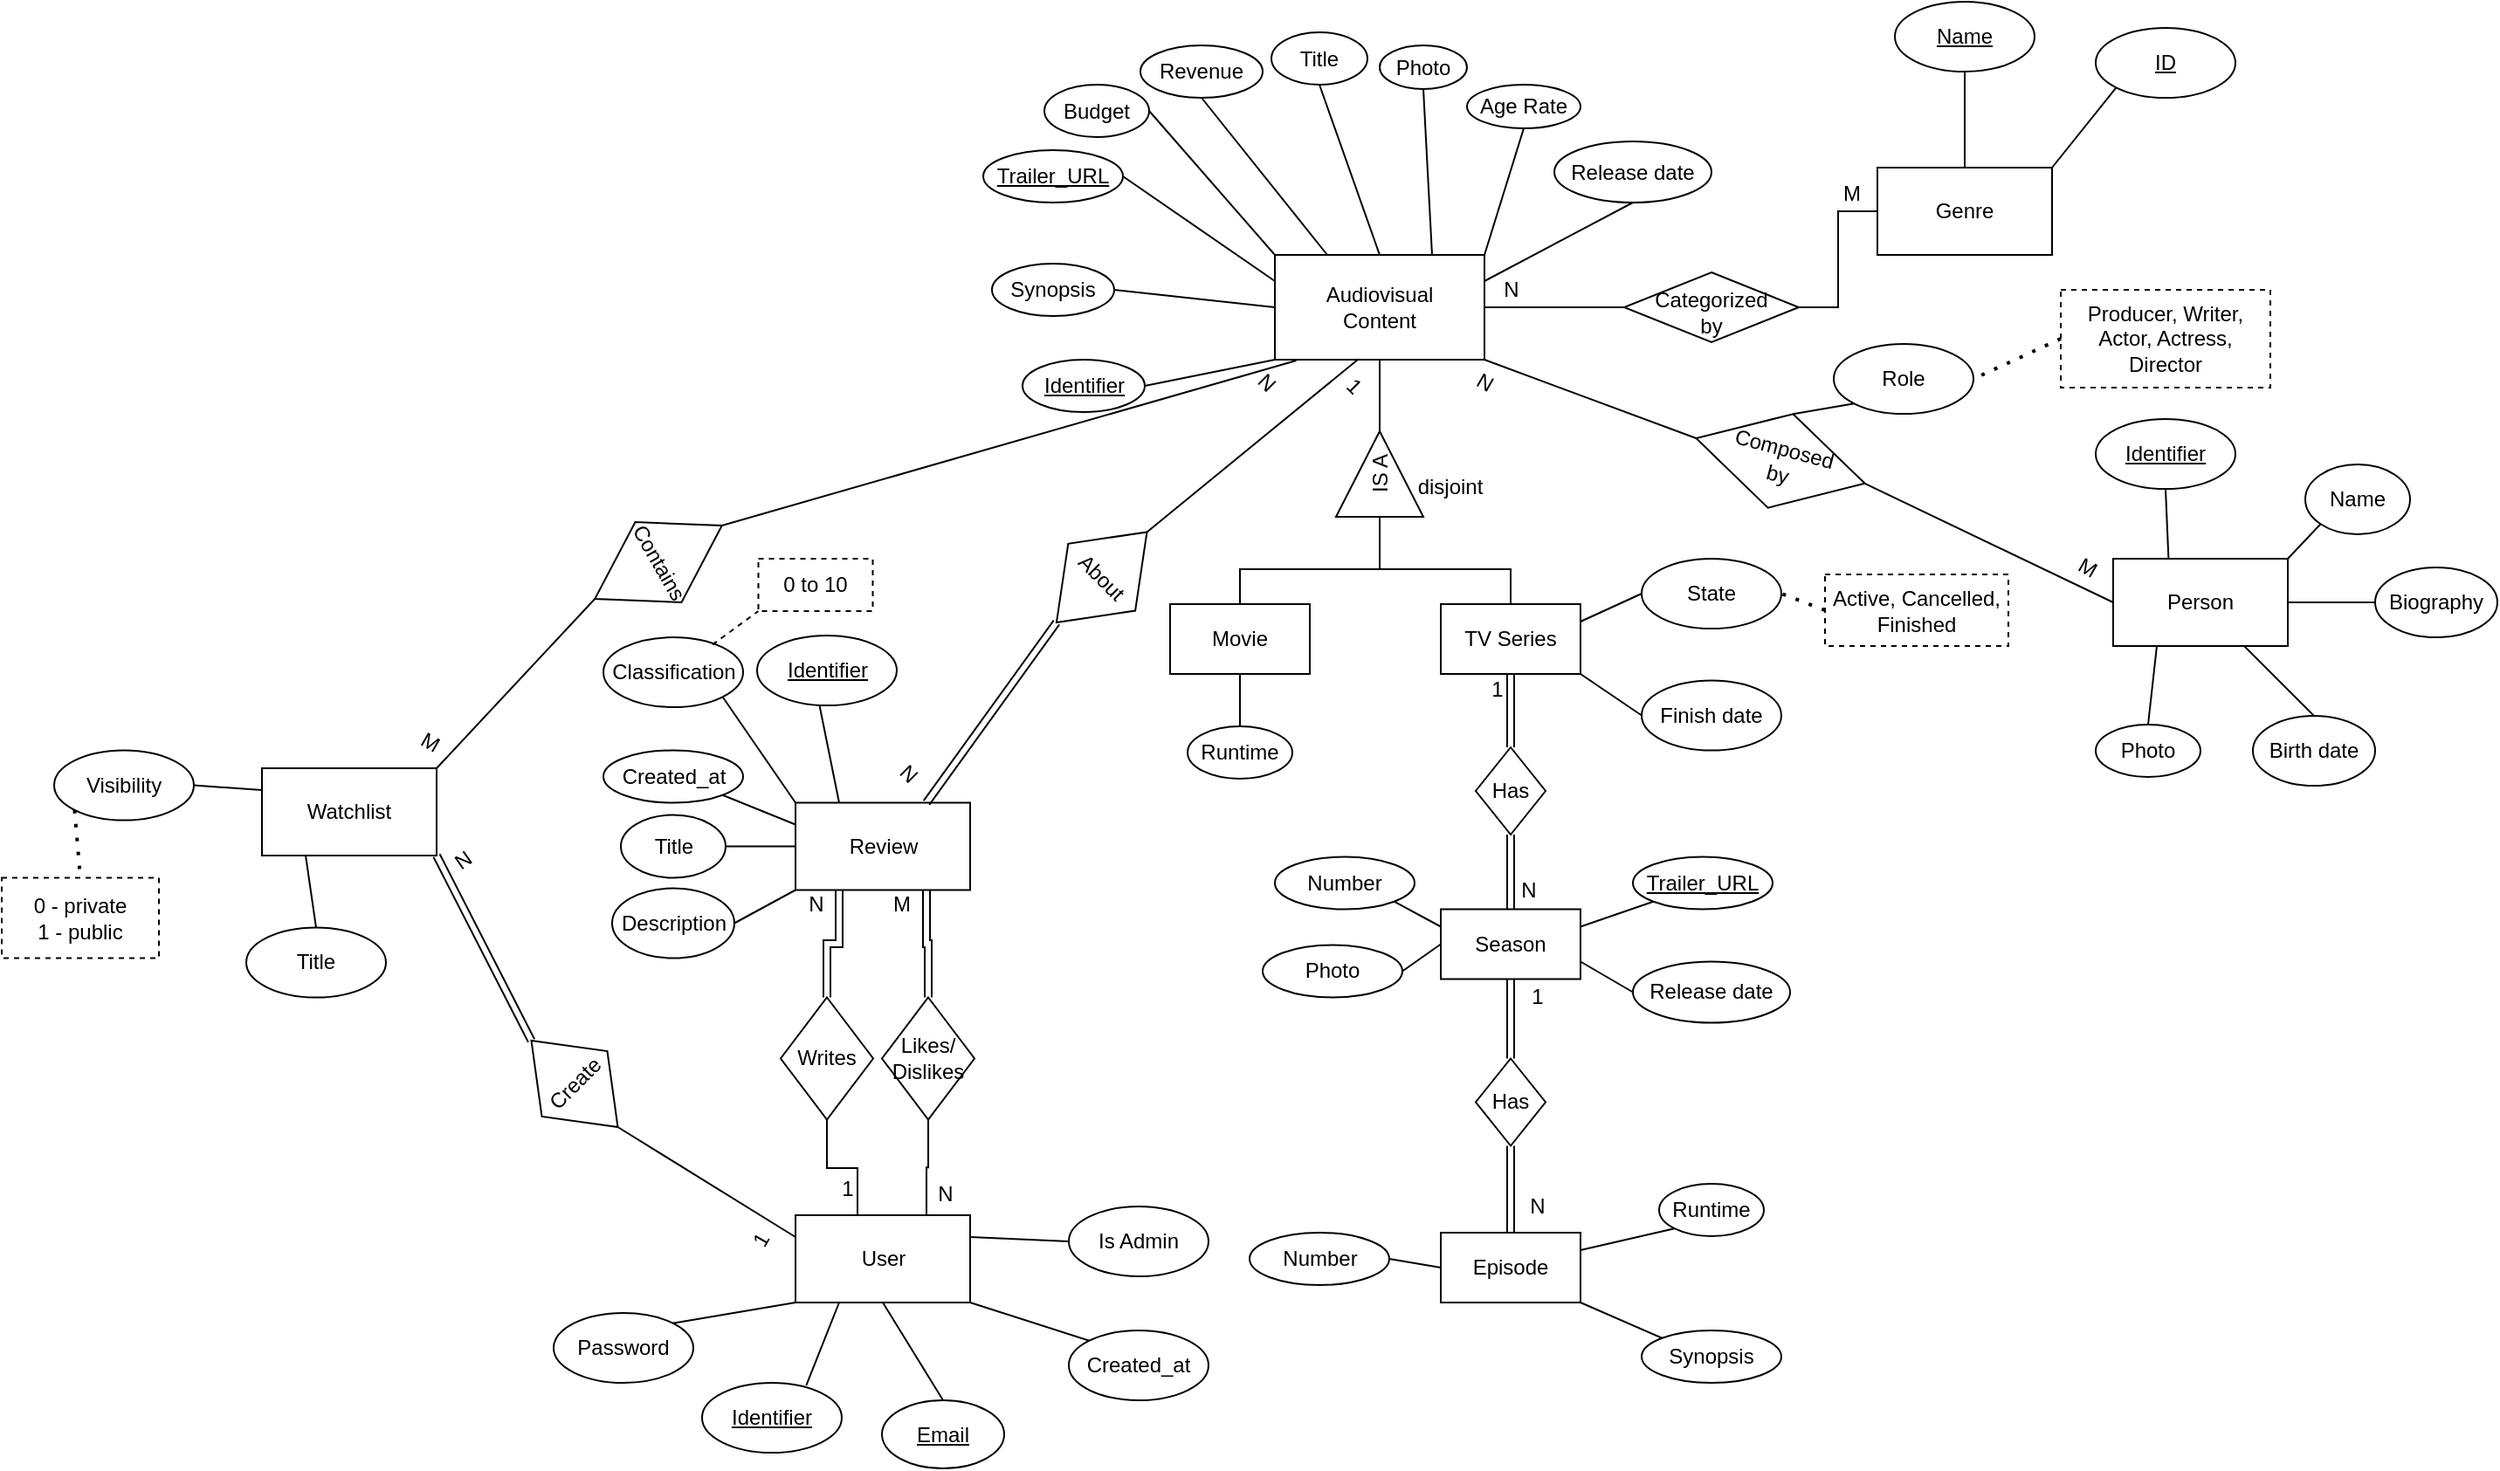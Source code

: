 <mxfile version="24.4.8" type="device">
  <diagram name="Página-1" id="7X7vlwpZ5STw-DthOShD">
    <mxGraphModel dx="2352" dy="780" grid="1" gridSize="10" guides="1" tooltips="1" connect="1" arrows="1" fold="1" page="1" pageScale="1" pageWidth="1169" pageHeight="827" math="0" shadow="0">
      <root>
        <mxCell id="0" />
        <mxCell id="1" parent="0" />
        <mxCell id="yxUs6iewgmaAqQAanhQ5-1" value="Audiovisual&lt;div&gt;&lt;div&gt;Content&lt;/div&gt;&lt;/div&gt;" style="rounded=0;whiteSpace=wrap;html=1;" parent="1" vertex="1">
          <mxGeometry x="469" y="145" width="120" height="60" as="geometry" />
        </mxCell>
        <mxCell id="yxUs6iewgmaAqQAanhQ5-2" value="Title" style="ellipse;whiteSpace=wrap;html=1;" parent="1" vertex="1">
          <mxGeometry x="467" y="17.5" width="55" height="30" as="geometry" />
        </mxCell>
        <mxCell id="yxUs6iewgmaAqQAanhQ5-3" value="Synopsis" style="ellipse;whiteSpace=wrap;html=1;" parent="1" vertex="1">
          <mxGeometry x="307" y="150" width="70" height="30" as="geometry" />
        </mxCell>
        <mxCell id="yxUs6iewgmaAqQAanhQ5-4" value="Budget" style="ellipse;whiteSpace=wrap;html=1;" parent="1" vertex="1">
          <mxGeometry x="337" y="47.5" width="60" height="30" as="geometry" />
        </mxCell>
        <mxCell id="yxUs6iewgmaAqQAanhQ5-5" value="&lt;u&gt;Trailer_URL&lt;/u&gt;" style="ellipse;whiteSpace=wrap;html=1;" parent="1" vertex="1">
          <mxGeometry x="302" y="85" width="80" height="30" as="geometry" />
        </mxCell>
        <mxCell id="yxUs6iewgmaAqQAanhQ5-6" value="&lt;u&gt;Identifier&lt;/u&gt;" style="ellipse;whiteSpace=wrap;html=1;" parent="1" vertex="1">
          <mxGeometry x="324.5" y="205" width="70" height="30" as="geometry" />
        </mxCell>
        <mxCell id="yxUs6iewgmaAqQAanhQ5-8" value="Revenue" style="ellipse;whiteSpace=wrap;html=1;" parent="1" vertex="1">
          <mxGeometry x="392" y="25" width="70" height="30" as="geometry" />
        </mxCell>
        <mxCell id="yxUs6iewgmaAqQAanhQ5-9" value="Photo" style="ellipse;whiteSpace=wrap;html=1;" parent="1" vertex="1">
          <mxGeometry x="529" y="25" width="50" height="25" as="geometry" />
        </mxCell>
        <mxCell id="yxUs6iewgmaAqQAanhQ5-10" value="Age Rate" style="ellipse;whiteSpace=wrap;html=1;" parent="1" vertex="1">
          <mxGeometry x="579" y="47.5" width="65" height="25" as="geometry" />
        </mxCell>
        <mxCell id="yxUs6iewgmaAqQAanhQ5-11" value="Release date" style="ellipse;whiteSpace=wrap;html=1;" parent="1" vertex="1">
          <mxGeometry x="629" y="80" width="90" height="35" as="geometry" />
        </mxCell>
        <mxCell id="yxUs6iewgmaAqQAanhQ5-58" style="edgeStyle=orthogonalEdgeStyle;rounded=0;orthogonalLoop=1;jettySize=auto;html=1;entryX=0.5;entryY=1;entryDx=0;entryDy=0;endArrow=none;endFill=0;" parent="1" source="yxUs6iewgmaAqQAanhQ5-12" target="yxUs6iewgmaAqQAanhQ5-15" edge="1">
          <mxGeometry relative="1" as="geometry" />
        </mxCell>
        <mxCell id="yxUs6iewgmaAqQAanhQ5-12" value="Runtime" style="ellipse;whiteSpace=wrap;html=1;" parent="1" vertex="1">
          <mxGeometry x="419" y="415" width="60" height="30" as="geometry" />
        </mxCell>
        <mxCell id="yxUs6iewgmaAqQAanhQ5-13" value="Season" style="rounded=0;whiteSpace=wrap;html=1;" parent="1" vertex="1">
          <mxGeometry x="564" y="519.75" width="80" height="40" as="geometry" />
        </mxCell>
        <mxCell id="yxUs6iewgmaAqQAanhQ5-128" style="edgeStyle=orthogonalEdgeStyle;rounded=0;orthogonalLoop=1;jettySize=auto;html=1;entryX=0.5;entryY=1;entryDx=0;entryDy=0;shape=link;" parent="1" source="yxUs6iewgmaAqQAanhQ5-14" target="yxUs6iewgmaAqQAanhQ5-126" edge="1">
          <mxGeometry relative="1" as="geometry" />
        </mxCell>
        <mxCell id="yxUs6iewgmaAqQAanhQ5-14" value="Episode" style="rounded=0;whiteSpace=wrap;html=1;" parent="1" vertex="1">
          <mxGeometry x="564" y="705" width="80" height="40" as="geometry" />
        </mxCell>
        <mxCell id="yxUs6iewgmaAqQAanhQ5-15" value="Movie" style="rounded=0;whiteSpace=wrap;html=1;" parent="1" vertex="1">
          <mxGeometry x="409" y="345" width="80" height="40" as="geometry" />
        </mxCell>
        <mxCell id="yxUs6iewgmaAqQAanhQ5-118" style="edgeStyle=orthogonalEdgeStyle;rounded=0;orthogonalLoop=1;jettySize=auto;html=1;entryX=0.5;entryY=0;entryDx=0;entryDy=0;endArrow=none;endFill=0;shape=link;" parent="1" source="yxUs6iewgmaAqQAanhQ5-16" target="yxUs6iewgmaAqQAanhQ5-117" edge="1">
          <mxGeometry relative="1" as="geometry" />
        </mxCell>
        <mxCell id="yxUs6iewgmaAqQAanhQ5-16" value="TV Series" style="rounded=0;whiteSpace=wrap;html=1;" parent="1" vertex="1">
          <mxGeometry x="564" y="345" width="80" height="40" as="geometry" />
        </mxCell>
        <mxCell id="yxUs6iewgmaAqQAanhQ5-17" value="" style="endArrow=none;html=1;rounded=0;exitX=1;exitY=0.5;exitDx=0;exitDy=0;entryX=0;entryY=1;entryDx=0;entryDy=0;" parent="1" source="yxUs6iewgmaAqQAanhQ5-6" target="yxUs6iewgmaAqQAanhQ5-1" edge="1">
          <mxGeometry width="50" height="50" relative="1" as="geometry">
            <mxPoint x="399" y="265" as="sourcePoint" />
            <mxPoint x="449" y="215" as="targetPoint" />
          </mxGeometry>
        </mxCell>
        <mxCell id="yxUs6iewgmaAqQAanhQ5-19" value="" style="endArrow=none;html=1;rounded=0;exitX=1;exitY=0.5;exitDx=0;exitDy=0;entryX=0;entryY=0.5;entryDx=0;entryDy=0;" parent="1" source="yxUs6iewgmaAqQAanhQ5-3" target="yxUs6iewgmaAqQAanhQ5-1" edge="1">
          <mxGeometry width="50" height="50" relative="1" as="geometry">
            <mxPoint x="397" y="190" as="sourcePoint" />
            <mxPoint x="477" y="200" as="targetPoint" />
          </mxGeometry>
        </mxCell>
        <mxCell id="yxUs6iewgmaAqQAanhQ5-20" value="" style="endArrow=none;html=1;rounded=0;exitX=1;exitY=0.5;exitDx=0;exitDy=0;entryX=0;entryY=0.25;entryDx=0;entryDy=0;" parent="1" source="yxUs6iewgmaAqQAanhQ5-5" target="yxUs6iewgmaAqQAanhQ5-1" edge="1">
          <mxGeometry width="50" height="50" relative="1" as="geometry">
            <mxPoint x="387" y="150" as="sourcePoint" />
            <mxPoint x="477" y="185" as="targetPoint" />
          </mxGeometry>
        </mxCell>
        <mxCell id="yxUs6iewgmaAqQAanhQ5-21" value="" style="endArrow=none;html=1;rounded=0;exitX=1;exitY=0.5;exitDx=0;exitDy=0;entryX=0;entryY=0;entryDx=0;entryDy=0;" parent="1" source="yxUs6iewgmaAqQAanhQ5-4" target="yxUs6iewgmaAqQAanhQ5-1" edge="1">
          <mxGeometry width="50" height="50" relative="1" as="geometry">
            <mxPoint x="392" y="110" as="sourcePoint" />
            <mxPoint x="477" y="170" as="targetPoint" />
          </mxGeometry>
        </mxCell>
        <mxCell id="yxUs6iewgmaAqQAanhQ5-22" value="" style="endArrow=none;html=1;rounded=0;exitX=0.5;exitY=1;exitDx=0;exitDy=0;entryX=0.25;entryY=0;entryDx=0;entryDy=0;" parent="1" source="yxUs6iewgmaAqQAanhQ5-8" target="yxUs6iewgmaAqQAanhQ5-1" edge="1">
          <mxGeometry width="50" height="50" relative="1" as="geometry">
            <mxPoint x="407" y="73" as="sourcePoint" />
            <mxPoint x="477" y="155" as="targetPoint" />
          </mxGeometry>
        </mxCell>
        <mxCell id="yxUs6iewgmaAqQAanhQ5-23" value="" style="endArrow=none;html=1;rounded=0;exitX=0.5;exitY=1;exitDx=0;exitDy=0;entryX=0.5;entryY=0;entryDx=0;entryDy=0;" parent="1" source="yxUs6iewgmaAqQAanhQ5-2" target="yxUs6iewgmaAqQAanhQ5-1" edge="1">
          <mxGeometry width="50" height="50" relative="1" as="geometry">
            <mxPoint x="437" y="65" as="sourcePoint" />
            <mxPoint x="507" y="155" as="targetPoint" />
          </mxGeometry>
        </mxCell>
        <mxCell id="yxUs6iewgmaAqQAanhQ5-24" value="" style="endArrow=none;html=1;rounded=0;exitX=0.5;exitY=1;exitDx=0;exitDy=0;entryX=0.75;entryY=0;entryDx=0;entryDy=0;" parent="1" source="yxUs6iewgmaAqQAanhQ5-9" target="yxUs6iewgmaAqQAanhQ5-1" edge="1">
          <mxGeometry width="50" height="50" relative="1" as="geometry">
            <mxPoint x="505" y="58" as="sourcePoint" />
            <mxPoint x="537" y="155" as="targetPoint" />
          </mxGeometry>
        </mxCell>
        <mxCell id="yxUs6iewgmaAqQAanhQ5-25" value="" style="endArrow=none;html=1;rounded=0;exitX=0.5;exitY=1;exitDx=0;exitDy=0;entryX=1;entryY=0;entryDx=0;entryDy=0;" parent="1" source="yxUs6iewgmaAqQAanhQ5-10" target="yxUs6iewgmaAqQAanhQ5-1" edge="1">
          <mxGeometry width="50" height="50" relative="1" as="geometry">
            <mxPoint x="564" y="60" as="sourcePoint" />
            <mxPoint x="567" y="155" as="targetPoint" />
          </mxGeometry>
        </mxCell>
        <mxCell id="yxUs6iewgmaAqQAanhQ5-26" value="" style="endArrow=none;html=1;rounded=0;exitX=0.5;exitY=1;exitDx=0;exitDy=0;entryX=1;entryY=0.25;entryDx=0;entryDy=0;" parent="1" source="yxUs6iewgmaAqQAanhQ5-11" target="yxUs6iewgmaAqQAanhQ5-1" edge="1">
          <mxGeometry width="50" height="50" relative="1" as="geometry">
            <mxPoint x="622" y="83" as="sourcePoint" />
            <mxPoint x="597" y="155" as="targetPoint" />
          </mxGeometry>
        </mxCell>
        <mxCell id="yxUs6iewgmaAqQAanhQ5-28" style="edgeStyle=orthogonalEdgeStyle;rounded=0;orthogonalLoop=1;jettySize=auto;html=1;entryX=0.5;entryY=1;entryDx=0;entryDy=0;endArrow=none;endFill=0;" parent="1" source="yxUs6iewgmaAqQAanhQ5-27" target="yxUs6iewgmaAqQAanhQ5-1" edge="1">
          <mxGeometry relative="1" as="geometry" />
        </mxCell>
        <mxCell id="yxUs6iewgmaAqQAanhQ5-27" value="IS A" style="triangle;whiteSpace=wrap;html=1;rotation=-90;" parent="1" vertex="1">
          <mxGeometry x="504.5" y="245.5" width="49" height="50" as="geometry" />
        </mxCell>
        <mxCell id="yxUs6iewgmaAqQAanhQ5-32" value="" style="endArrow=none;html=1;rounded=0;exitX=0.5;exitY=0;exitDx=0;exitDy=0;entryX=0;entryY=0.5;entryDx=0;entryDy=0;" parent="1" source="yxUs6iewgmaAqQAanhQ5-15" target="yxUs6iewgmaAqQAanhQ5-27" edge="1">
          <mxGeometry width="50" height="50" relative="1" as="geometry">
            <mxPoint x="749" y="295" as="sourcePoint" />
            <mxPoint x="799" y="245" as="targetPoint" />
            <Array as="points">
              <mxPoint x="449" y="325" />
              <mxPoint x="529" y="325" />
            </Array>
          </mxGeometry>
        </mxCell>
        <mxCell id="yxUs6iewgmaAqQAanhQ5-33" value="" style="endArrow=none;html=1;rounded=0;entryX=0.5;entryY=0;entryDx=0;entryDy=0;" parent="1" target="yxUs6iewgmaAqQAanhQ5-16" edge="1">
          <mxGeometry width="50" height="50" relative="1" as="geometry">
            <mxPoint x="529" y="325" as="sourcePoint" />
            <mxPoint x="609" y="325" as="targetPoint" />
            <Array as="points">
              <mxPoint x="604" y="325" />
            </Array>
          </mxGeometry>
        </mxCell>
        <mxCell id="yxUs6iewgmaAqQAanhQ5-35" value="Runtime" style="ellipse;whiteSpace=wrap;html=1;" parent="1" vertex="1">
          <mxGeometry x="689" y="677" width="60" height="30" as="geometry" />
        </mxCell>
        <mxCell id="yxUs6iewgmaAqQAanhQ5-36" value="&lt;u&gt;Trailer_URL&lt;/u&gt;" style="ellipse;whiteSpace=wrap;html=1;" parent="1" vertex="1">
          <mxGeometry x="674" y="489.75" width="80" height="30" as="geometry" />
        </mxCell>
        <mxCell id="yxUs6iewgmaAqQAanhQ5-37" value="Number" style="ellipse;whiteSpace=wrap;html=1;" parent="1" vertex="1">
          <mxGeometry x="469" y="489.75" width="80" height="30" as="geometry" />
        </mxCell>
        <mxCell id="yxUs6iewgmaAqQAanhQ5-38" value="Genre" style="rounded=0;whiteSpace=wrap;html=1;" parent="1" vertex="1">
          <mxGeometry x="814" y="95" width="100" height="50" as="geometry" />
        </mxCell>
        <mxCell id="yxUs6iewgmaAqQAanhQ5-39" value="&lt;u&gt;Name&lt;/u&gt;" style="ellipse;whiteSpace=wrap;html=1;" parent="1" vertex="1">
          <mxGeometry x="824" width="80" height="40" as="geometry" />
        </mxCell>
        <mxCell id="yxUs6iewgmaAqQAanhQ5-40" value="" style="endArrow=none;html=1;rounded=0;entryX=0.5;entryY=1;entryDx=0;entryDy=0;exitX=0.5;exitY=0;exitDx=0;exitDy=0;" parent="1" source="yxUs6iewgmaAqQAanhQ5-38" target="yxUs6iewgmaAqQAanhQ5-39" edge="1">
          <mxGeometry width="50" height="50" relative="1" as="geometry">
            <mxPoint x="654" y="60" as="sourcePoint" />
            <mxPoint x="704" y="10" as="targetPoint" />
          </mxGeometry>
        </mxCell>
        <mxCell id="yxUs6iewgmaAqQAanhQ5-42" value="Review" style="rounded=0;whiteSpace=wrap;html=1;" parent="1" vertex="1">
          <mxGeometry x="194.5" y="458.75" width="100" height="50" as="geometry" />
        </mxCell>
        <mxCell id="yxUs6iewgmaAqQAanhQ5-43" value="Classification" style="ellipse;whiteSpace=wrap;html=1;" parent="1" vertex="1">
          <mxGeometry x="84.5" y="364" width="80" height="40" as="geometry" />
        </mxCell>
        <mxCell id="yxUs6iewgmaAqQAanhQ5-45" value="0 to 10" style="rounded=0;whiteSpace=wrap;html=1;dashed=1;" parent="1" vertex="1">
          <mxGeometry x="173.25" y="319" width="65.5" height="30" as="geometry" />
        </mxCell>
        <mxCell id="yxUs6iewgmaAqQAanhQ5-46" value="Title" style="ellipse;whiteSpace=wrap;html=1;" parent="1" vertex="1">
          <mxGeometry x="94.5" y="465.75" width="60" height="36" as="geometry" />
        </mxCell>
        <mxCell id="yxUs6iewgmaAqQAanhQ5-47" value="Description" style="ellipse;whiteSpace=wrap;html=1;" parent="1" vertex="1">
          <mxGeometry x="89.5" y="507.75" width="70" height="40" as="geometry" />
        </mxCell>
        <mxCell id="yxUs6iewgmaAqQAanhQ5-48" value="Created_at" style="ellipse;whiteSpace=wrap;html=1;" parent="1" vertex="1">
          <mxGeometry x="84.5" y="428.75" width="80" height="30" as="geometry" />
        </mxCell>
        <mxCell id="yxUs6iewgmaAqQAanhQ5-50" value="" style="endArrow=none;html=1;rounded=0;exitX=1;exitY=0.5;exitDx=0;exitDy=0;entryX=0;entryY=0.5;entryDx=0;entryDy=0;" parent="1" source="yxUs6iewgmaAqQAanhQ5-46" target="yxUs6iewgmaAqQAanhQ5-42" edge="1">
          <mxGeometry width="50" height="50" relative="1" as="geometry">
            <mxPoint x="204.5" y="608.75" as="sourcePoint" />
            <mxPoint x="254.5" y="558.75" as="targetPoint" />
          </mxGeometry>
        </mxCell>
        <mxCell id="yxUs6iewgmaAqQAanhQ5-54" value="" style="endArrow=none;html=1;rounded=0;entryX=1;entryY=1;entryDx=0;entryDy=0;exitX=0;exitY=0.25;exitDx=0;exitDy=0;" parent="1" source="yxUs6iewgmaAqQAanhQ5-42" target="yxUs6iewgmaAqQAanhQ5-48" edge="1">
          <mxGeometry width="50" height="50" relative="1" as="geometry">
            <mxPoint x="194.5" y="408.75" as="sourcePoint" />
            <mxPoint x="-25.5" y="343.75" as="targetPoint" />
          </mxGeometry>
        </mxCell>
        <mxCell id="yxUs6iewgmaAqQAanhQ5-55" value="" style="endArrow=none;html=1;rounded=0;entryX=1;entryY=0.5;entryDx=0;entryDy=0;exitX=0;exitY=1;exitDx=0;exitDy=0;" parent="1" source="yxUs6iewgmaAqQAanhQ5-42" target="yxUs6iewgmaAqQAanhQ5-47" edge="1">
          <mxGeometry width="50" height="50" relative="1" as="geometry">
            <mxPoint x="204.5" y="468.75" as="sourcePoint" />
            <mxPoint x="174.5" y="453.75" as="targetPoint" />
          </mxGeometry>
        </mxCell>
        <mxCell id="yxUs6iewgmaAqQAanhQ5-56" value="" style="endArrow=none;html=1;rounded=0;exitX=1;exitY=1;exitDx=0;exitDy=0;entryX=0;entryY=0;entryDx=0;entryDy=0;" parent="1" source="yxUs6iewgmaAqQAanhQ5-43" target="yxUs6iewgmaAqQAanhQ5-42" edge="1">
          <mxGeometry width="50" height="50" relative="1" as="geometry">
            <mxPoint x="-129.5" y="463.75" as="sourcePoint" />
            <mxPoint x="-20.5" y="480.25" as="targetPoint" />
          </mxGeometry>
        </mxCell>
        <mxCell id="yxUs6iewgmaAqQAanhQ5-59" value="Person" style="rounded=0;whiteSpace=wrap;html=1;" parent="1" vertex="1">
          <mxGeometry x="949" y="319" width="100" height="50" as="geometry" />
        </mxCell>
        <mxCell id="yxUs6iewgmaAqQAanhQ5-60" value="&lt;u&gt;Identifier&lt;/u&gt;" style="ellipse;whiteSpace=wrap;html=1;" parent="1" vertex="1">
          <mxGeometry x="939" y="239" width="80" height="40" as="geometry" />
        </mxCell>
        <mxCell id="yxUs6iewgmaAqQAanhQ5-61" value="Name" style="ellipse;whiteSpace=wrap;html=1;" parent="1" vertex="1">
          <mxGeometry x="1059" y="265" width="60" height="40" as="geometry" />
        </mxCell>
        <mxCell id="yxUs6iewgmaAqQAanhQ5-62" value="Biography" style="ellipse;whiteSpace=wrap;html=1;" parent="1" vertex="1">
          <mxGeometry x="1099" y="324" width="70" height="40" as="geometry" />
        </mxCell>
        <mxCell id="yxUs6iewgmaAqQAanhQ5-65" value="Birth date" style="ellipse;whiteSpace=wrap;html=1;" parent="1" vertex="1">
          <mxGeometry x="1029" y="409" width="70" height="40" as="geometry" />
        </mxCell>
        <mxCell id="yxUs6iewgmaAqQAanhQ5-66" value="Photo" style="ellipse;whiteSpace=wrap;html=1;" parent="1" vertex="1">
          <mxGeometry x="939" y="414" width="60" height="30" as="geometry" />
        </mxCell>
        <mxCell id="yxUs6iewgmaAqQAanhQ5-67" value="" style="endArrow=none;html=1;rounded=0;exitX=0.5;exitY=1;exitDx=0;exitDy=0;entryX=0.317;entryY=-0.004;entryDx=0;entryDy=0;entryPerimeter=0;" parent="1" source="yxUs6iewgmaAqQAanhQ5-60" target="yxUs6iewgmaAqQAanhQ5-59" edge="1">
          <mxGeometry width="50" height="50" relative="1" as="geometry">
            <mxPoint x="1099" y="429" as="sourcePoint" />
            <mxPoint x="979" y="309" as="targetPoint" />
          </mxGeometry>
        </mxCell>
        <mxCell id="yxUs6iewgmaAqQAanhQ5-150" style="edgeStyle=orthogonalEdgeStyle;rounded=0;orthogonalLoop=1;jettySize=auto;html=1;entryX=0.5;entryY=1;entryDx=0;entryDy=0;endArrow=none;endFill=0;" parent="1" source="yxUs6iewgmaAqQAanhQ5-74" target="yxUs6iewgmaAqQAanhQ5-147" edge="1">
          <mxGeometry relative="1" as="geometry">
            <Array as="points">
              <mxPoint x="230" y="668" />
              <mxPoint x="213" y="668" />
            </Array>
          </mxGeometry>
        </mxCell>
        <mxCell id="yxUs6iewgmaAqQAanhQ5-74" value="User" style="rounded=0;whiteSpace=wrap;html=1;" parent="1" vertex="1">
          <mxGeometry x="194.5" y="695" width="100" height="50" as="geometry" />
        </mxCell>
        <mxCell id="yxUs6iewgmaAqQAanhQ5-75" value="&lt;u&gt;Identifier&lt;/u&gt;" style="ellipse;whiteSpace=wrap;html=1;" parent="1" vertex="1">
          <mxGeometry x="141" y="791" width="80" height="40" as="geometry" />
        </mxCell>
        <mxCell id="yxUs6iewgmaAqQAanhQ5-77" value="Password" style="ellipse;whiteSpace=wrap;html=1;" parent="1" vertex="1">
          <mxGeometry x="56" y="751" width="80" height="40" as="geometry" />
        </mxCell>
        <mxCell id="yxUs6iewgmaAqQAanhQ5-78" value="Created_at" style="ellipse;whiteSpace=wrap;html=1;" parent="1" vertex="1">
          <mxGeometry x="351" y="761" width="80" height="40" as="geometry" />
        </mxCell>
        <mxCell id="yxUs6iewgmaAqQAanhQ5-79" value="" style="endArrow=none;html=1;rounded=0;exitX=0;exitY=0;exitDx=0;exitDy=0;entryX=1;entryY=1;entryDx=0;entryDy=0;" parent="1" source="yxUs6iewgmaAqQAanhQ5-78" target="yxUs6iewgmaAqQAanhQ5-74" edge="1">
          <mxGeometry width="50" height="50" relative="1" as="geometry">
            <mxPoint x="331" y="731" as="sourcePoint" />
            <mxPoint x="381" y="681" as="targetPoint" />
          </mxGeometry>
        </mxCell>
        <mxCell id="yxUs6iewgmaAqQAanhQ5-81" value="" style="endArrow=none;html=1;rounded=0;entryX=0.25;entryY=1;entryDx=0;entryDy=0;exitX=0.746;exitY=0.035;exitDx=0;exitDy=0;exitPerimeter=0;" parent="1" source="yxUs6iewgmaAqQAanhQ5-75" target="yxUs6iewgmaAqQAanhQ5-74" edge="1">
          <mxGeometry width="50" height="50" relative="1" as="geometry">
            <mxPoint x="203.5" y="791" as="sourcePoint" />
            <mxPoint x="313.5" y="761" as="targetPoint" />
          </mxGeometry>
        </mxCell>
        <mxCell id="yxUs6iewgmaAqQAanhQ5-82" value="" style="endArrow=none;html=1;rounded=0;exitX=0;exitY=1;exitDx=0;exitDy=0;entryX=1;entryY=0;entryDx=0;entryDy=0;" parent="1" source="yxUs6iewgmaAqQAanhQ5-74" target="yxUs6iewgmaAqQAanhQ5-77" edge="1">
          <mxGeometry width="50" height="50" relative="1" as="geometry">
            <mxPoint x="392.5" y="797" as="sourcePoint" />
            <mxPoint x="323.5" y="771" as="targetPoint" />
          </mxGeometry>
        </mxCell>
        <mxCell id="yxUs6iewgmaAqQAanhQ5-86" style="edgeStyle=orthogonalEdgeStyle;rounded=0;orthogonalLoop=1;jettySize=auto;html=1;exitX=0;exitY=0.5;exitDx=0;exitDy=0;entryX=1;entryY=0.5;entryDx=0;entryDy=0;endArrow=none;endFill=0;" parent="1" source="yxUs6iewgmaAqQAanhQ5-83" target="yxUs6iewgmaAqQAanhQ5-1" edge="1">
          <mxGeometry relative="1" as="geometry" />
        </mxCell>
        <mxCell id="yxUs6iewgmaAqQAanhQ5-87" style="edgeStyle=orthogonalEdgeStyle;rounded=0;orthogonalLoop=1;jettySize=auto;html=1;exitX=1;exitY=0.5;exitDx=0;exitDy=0;entryX=0;entryY=0.5;entryDx=0;entryDy=0;endArrow=none;endFill=0;" parent="1" source="yxUs6iewgmaAqQAanhQ5-83" target="yxUs6iewgmaAqQAanhQ5-38" edge="1">
          <mxGeometry relative="1" as="geometry" />
        </mxCell>
        <mxCell id="yxUs6iewgmaAqQAanhQ5-83" value="" style="rhombus;whiteSpace=wrap;html=1;" parent="1" vertex="1">
          <mxGeometry x="669" y="155" width="100" height="40" as="geometry" />
        </mxCell>
        <mxCell id="yxUs6iewgmaAqQAanhQ5-84" value="Categorized by" style="text;html=1;align=center;verticalAlign=middle;whiteSpace=wrap;rounded=0;" parent="1" vertex="1">
          <mxGeometry x="684" y="160.5" width="70" height="35.5" as="geometry" />
        </mxCell>
        <mxCell id="yxUs6iewgmaAqQAanhQ5-88" value="N" style="text;html=1;align=center;verticalAlign=middle;resizable=0;points=[];autosize=1;strokeColor=none;fillColor=none;" parent="1" vertex="1">
          <mxGeometry x="589" y="150" width="30" height="30" as="geometry" />
        </mxCell>
        <mxCell id="yxUs6iewgmaAqQAanhQ5-89" value="M" style="text;html=1;align=center;verticalAlign=middle;resizable=0;points=[];autosize=1;strokeColor=none;fillColor=none;" parent="1" vertex="1">
          <mxGeometry x="784" y="95" width="30" height="30" as="geometry" />
        </mxCell>
        <mxCell id="yxUs6iewgmaAqQAanhQ5-90" value="Watchlist" style="rounded=0;whiteSpace=wrap;html=1;" parent="1" vertex="1">
          <mxGeometry x="-111" y="439" width="100" height="50" as="geometry" />
        </mxCell>
        <mxCell id="yxUs6iewgmaAqQAanhQ5-91" value="Title" style="ellipse;whiteSpace=wrap;html=1;" parent="1" vertex="1">
          <mxGeometry x="-120" y="530.25" width="80" height="40" as="geometry" />
        </mxCell>
        <mxCell id="yxUs6iewgmaAqQAanhQ5-92" value="Visibility" style="ellipse;whiteSpace=wrap;html=1;" parent="1" vertex="1">
          <mxGeometry x="-230" y="428.75" width="80" height="40" as="geometry" />
        </mxCell>
        <mxCell id="yxUs6iewgmaAqQAanhQ5-93" value="0 - private&lt;div&gt;1 - public&lt;/div&gt;" style="rounded=0;whiteSpace=wrap;html=1;dashed=1;" parent="1" vertex="1">
          <mxGeometry x="-260" y="501.75" width="90" height="46" as="geometry" />
        </mxCell>
        <mxCell id="yxUs6iewgmaAqQAanhQ5-94" value="" style="endArrow=none;dashed=1;html=1;dashPattern=1 3;strokeWidth=2;rounded=0;exitX=0;exitY=1;exitDx=0;exitDy=0;entryX=0.5;entryY=0;entryDx=0;entryDy=0;" parent="1" source="yxUs6iewgmaAqQAanhQ5-92" target="yxUs6iewgmaAqQAanhQ5-93" edge="1">
          <mxGeometry width="50" height="50" relative="1" as="geometry">
            <mxPoint x="-266" y="468.75" as="sourcePoint" />
            <mxPoint x="-261" y="482.75" as="targetPoint" />
          </mxGeometry>
        </mxCell>
        <mxCell id="yxUs6iewgmaAqQAanhQ5-101" value="Composed&lt;div&gt;by&lt;/div&gt;" style="rhombus;whiteSpace=wrap;html=1;rotation=15;" parent="1" vertex="1">
          <mxGeometry x="708.52" y="235.17" width="100" height="55.59" as="geometry" />
        </mxCell>
        <mxCell id="yxUs6iewgmaAqQAanhQ5-103" value="" style="endArrow=none;html=1;rounded=0;exitX=1;exitY=1;exitDx=0;exitDy=0;entryX=0;entryY=0.5;entryDx=0;entryDy=0;" parent="1" source="yxUs6iewgmaAqQAanhQ5-1" target="yxUs6iewgmaAqQAanhQ5-101" edge="1">
          <mxGeometry width="50" height="50" relative="1" as="geometry">
            <mxPoint x="609" y="275" as="sourcePoint" />
            <mxPoint x="659" y="225" as="targetPoint" />
          </mxGeometry>
        </mxCell>
        <mxCell id="yxUs6iewgmaAqQAanhQ5-104" value="" style="endArrow=none;html=1;rounded=0;entryX=0;entryY=0.5;entryDx=0;entryDy=0;exitX=1;exitY=0.5;exitDx=0;exitDy=0;" parent="1" source="yxUs6iewgmaAqQAanhQ5-101" target="yxUs6iewgmaAqQAanhQ5-59" edge="1">
          <mxGeometry width="50" height="50" relative="1" as="geometry">
            <mxPoint x="899" y="355" as="sourcePoint" />
            <mxPoint x="949" y="305" as="targetPoint" />
          </mxGeometry>
        </mxCell>
        <mxCell id="yxUs6iewgmaAqQAanhQ5-105" value="Role" style="ellipse;whiteSpace=wrap;html=1;" parent="1" vertex="1">
          <mxGeometry x="789" y="196" width="80" height="40" as="geometry" />
        </mxCell>
        <mxCell id="yxUs6iewgmaAqQAanhQ5-106" value="Producer, Writer, Actor, Actress, Director" style="rounded=0;whiteSpace=wrap;html=1;dashed=1;" parent="1" vertex="1">
          <mxGeometry x="919" y="165" width="120" height="56" as="geometry" />
        </mxCell>
        <mxCell id="yxUs6iewgmaAqQAanhQ5-107" value="" style="endArrow=none;dashed=1;html=1;dashPattern=1 3;strokeWidth=2;rounded=0;entryX=1;entryY=0.5;entryDx=0;entryDy=0;exitX=0;exitY=0.5;exitDx=0;exitDy=0;" parent="1" source="yxUs6iewgmaAqQAanhQ5-106" target="yxUs6iewgmaAqQAanhQ5-105" edge="1">
          <mxGeometry width="50" height="50" relative="1" as="geometry">
            <mxPoint x="744" y="385" as="sourcePoint" />
            <mxPoint x="704" y="255" as="targetPoint" />
          </mxGeometry>
        </mxCell>
        <mxCell id="yxUs6iewgmaAqQAanhQ5-112" value="Number" style="ellipse;whiteSpace=wrap;html=1;" parent="1" vertex="1">
          <mxGeometry x="454.5" y="705" width="80" height="30" as="geometry" />
        </mxCell>
        <mxCell id="yxUs6iewgmaAqQAanhQ5-113" value="Synopsis" style="ellipse;whiteSpace=wrap;html=1;" parent="1" vertex="1">
          <mxGeometry x="679" y="761" width="80" height="30" as="geometry" />
        </mxCell>
        <mxCell id="yxUs6iewgmaAqQAanhQ5-114" value="Photo" style="ellipse;whiteSpace=wrap;html=1;" parent="1" vertex="1">
          <mxGeometry x="462" y="540.25" width="80" height="30" as="geometry" />
        </mxCell>
        <mxCell id="yxUs6iewgmaAqQAanhQ5-115" value="N" style="text;html=1;align=center;verticalAlign=middle;resizable=0;points=[];autosize=1;strokeColor=none;fillColor=none;rotation=30;" parent="1" vertex="1">
          <mxGeometry x="574" y="203" width="30" height="30" as="geometry" />
        </mxCell>
        <mxCell id="yxUs6iewgmaAqQAanhQ5-116" value="M" style="text;html=1;align=center;verticalAlign=middle;resizable=0;points=[];autosize=1;strokeColor=none;fillColor=none;rotation=30;" parent="1" vertex="1">
          <mxGeometry x="919" y="309" width="30" height="30" as="geometry" />
        </mxCell>
        <mxCell id="yxUs6iewgmaAqQAanhQ5-117" value="Has" style="rhombus;whiteSpace=wrap;html=1;" parent="1" vertex="1">
          <mxGeometry x="584" y="427" width="40" height="50" as="geometry" />
        </mxCell>
        <mxCell id="yxUs6iewgmaAqQAanhQ5-119" style="edgeStyle=orthogonalEdgeStyle;rounded=0;orthogonalLoop=1;jettySize=auto;html=1;endArrow=none;endFill=0;shape=link;exitX=0.5;exitY=1;exitDx=0;exitDy=0;entryX=0.5;entryY=0;entryDx=0;entryDy=0;" parent="1" source="yxUs6iewgmaAqQAanhQ5-117" target="yxUs6iewgmaAqQAanhQ5-13" edge="1">
          <mxGeometry relative="1" as="geometry">
            <mxPoint x="604" y="465" as="sourcePoint" />
            <mxPoint x="604" y="515" as="targetPoint" />
          </mxGeometry>
        </mxCell>
        <mxCell id="yxUs6iewgmaAqQAanhQ5-120" value="1" style="text;html=1;align=center;verticalAlign=middle;resizable=0;points=[];autosize=1;strokeColor=none;fillColor=none;" parent="1" vertex="1">
          <mxGeometry x="580.5" y="379" width="30" height="30" as="geometry" />
        </mxCell>
        <mxCell id="yxUs6iewgmaAqQAanhQ5-121" value="N" style="text;html=1;align=center;verticalAlign=middle;resizable=0;points=[];autosize=1;strokeColor=none;fillColor=none;" parent="1" vertex="1">
          <mxGeometry x="599" y="493.75" width="30" height="30" as="geometry" />
        </mxCell>
        <mxCell id="yxUs6iewgmaAqQAanhQ5-124" value="" style="endArrow=none;html=1;rounded=0;exitX=1;exitY=0.5;exitDx=0;exitDy=0;entryX=0;entryY=0.5;entryDx=0;entryDy=0;" parent="1" source="yxUs6iewgmaAqQAanhQ5-114" target="yxUs6iewgmaAqQAanhQ5-13" edge="1">
          <mxGeometry width="50" height="50" relative="1" as="geometry">
            <mxPoint x="509" y="615" as="sourcePoint" />
            <mxPoint x="559" y="565" as="targetPoint" />
          </mxGeometry>
        </mxCell>
        <mxCell id="yxUs6iewgmaAqQAanhQ5-125" value="" style="endArrow=none;html=1;rounded=0;exitX=1;exitY=1;exitDx=0;exitDy=0;entryX=0;entryY=0.25;entryDx=0;entryDy=0;" parent="1" source="yxUs6iewgmaAqQAanhQ5-37" target="yxUs6iewgmaAqQAanhQ5-13" edge="1">
          <mxGeometry width="50" height="50" relative="1" as="geometry">
            <mxPoint x="545" y="545" as="sourcePoint" />
            <mxPoint x="574" y="550" as="targetPoint" />
          </mxGeometry>
        </mxCell>
        <mxCell id="yxUs6iewgmaAqQAanhQ5-127" style="edgeStyle=orthogonalEdgeStyle;rounded=0;orthogonalLoop=1;jettySize=auto;html=1;entryX=0.5;entryY=1;entryDx=0;entryDy=0;shape=link;" parent="1" source="yxUs6iewgmaAqQAanhQ5-126" target="yxUs6iewgmaAqQAanhQ5-13" edge="1">
          <mxGeometry relative="1" as="geometry" />
        </mxCell>
        <mxCell id="yxUs6iewgmaAqQAanhQ5-126" value="Has" style="rhombus;whiteSpace=wrap;html=1;" parent="1" vertex="1">
          <mxGeometry x="584" y="605.25" width="40" height="50" as="geometry" />
        </mxCell>
        <mxCell id="yxUs6iewgmaAqQAanhQ5-129" value="1" style="text;html=1;align=center;verticalAlign=middle;resizable=0;points=[];autosize=1;strokeColor=none;fillColor=none;" parent="1" vertex="1">
          <mxGeometry x="604" y="554.75" width="30" height="30" as="geometry" />
        </mxCell>
        <mxCell id="yxUs6iewgmaAqQAanhQ5-130" value="N" style="text;html=1;align=center;verticalAlign=middle;resizable=0;points=[];autosize=1;strokeColor=none;fillColor=none;" parent="1" vertex="1">
          <mxGeometry x="604" y="675" width="30" height="30" as="geometry" />
        </mxCell>
        <mxCell id="yxUs6iewgmaAqQAanhQ5-132" value="" style="endArrow=none;html=1;rounded=0;exitX=0;exitY=1;exitDx=0;exitDy=0;entryX=1;entryY=0;entryDx=0;entryDy=0;" parent="1" source="yxUs6iewgmaAqQAanhQ5-61" target="yxUs6iewgmaAqQAanhQ5-59" edge="1">
          <mxGeometry width="50" height="50" relative="1" as="geometry">
            <mxPoint x="989" y="289" as="sourcePoint" />
            <mxPoint x="991" y="329" as="targetPoint" />
          </mxGeometry>
        </mxCell>
        <mxCell id="yxUs6iewgmaAqQAanhQ5-133" value="" style="endArrow=none;html=1;rounded=0;exitX=0;exitY=0.5;exitDx=0;exitDy=0;entryX=1;entryY=0.5;entryDx=0;entryDy=0;" parent="1" source="yxUs6iewgmaAqQAanhQ5-62" target="yxUs6iewgmaAqQAanhQ5-59" edge="1">
          <mxGeometry width="50" height="50" relative="1" as="geometry">
            <mxPoint x="1078" y="309" as="sourcePoint" />
            <mxPoint x="1059" y="329" as="targetPoint" />
          </mxGeometry>
        </mxCell>
        <mxCell id="yxUs6iewgmaAqQAanhQ5-134" value="" style="endArrow=none;html=1;rounded=0;exitX=0.5;exitY=0;exitDx=0;exitDy=0;entryX=0.75;entryY=1;entryDx=0;entryDy=0;" parent="1" source="yxUs6iewgmaAqQAanhQ5-65" target="yxUs6iewgmaAqQAanhQ5-59" edge="1">
          <mxGeometry width="50" height="50" relative="1" as="geometry">
            <mxPoint x="1109" y="354" as="sourcePoint" />
            <mxPoint x="1059" y="354" as="targetPoint" />
          </mxGeometry>
        </mxCell>
        <mxCell id="yxUs6iewgmaAqQAanhQ5-135" value="" style="endArrow=none;html=1;rounded=0;exitX=0.5;exitY=0;exitDx=0;exitDy=0;entryX=0.25;entryY=1;entryDx=0;entryDy=0;" parent="1" source="yxUs6iewgmaAqQAanhQ5-66" target="yxUs6iewgmaAqQAanhQ5-59" edge="1">
          <mxGeometry width="50" height="50" relative="1" as="geometry">
            <mxPoint x="1074" y="419" as="sourcePoint" />
            <mxPoint x="1034" y="379" as="targetPoint" />
          </mxGeometry>
        </mxCell>
        <mxCell id="yxUs6iewgmaAqQAanhQ5-136" value="" style="endArrow=none;html=1;rounded=0;exitX=1;exitY=0.5;exitDx=0;exitDy=0;entryX=0;entryY=0.5;entryDx=0;entryDy=0;" parent="1" source="yxUs6iewgmaAqQAanhQ5-112" target="yxUs6iewgmaAqQAanhQ5-14" edge="1">
          <mxGeometry width="50" height="50" relative="1" as="geometry">
            <mxPoint x="552" y="565" as="sourcePoint" />
            <mxPoint x="574" y="550" as="targetPoint" />
          </mxGeometry>
        </mxCell>
        <mxCell id="yxUs6iewgmaAqQAanhQ5-137" value="" style="endArrow=none;html=1;rounded=0;exitX=0;exitY=1;exitDx=0;exitDy=0;entryX=1;entryY=0.25;entryDx=0;entryDy=0;" parent="1" source="yxUs6iewgmaAqQAanhQ5-35" target="yxUs6iewgmaAqQAanhQ5-14" edge="1">
          <mxGeometry width="50" height="50" relative="1" as="geometry">
            <mxPoint x="545" y="730" as="sourcePoint" />
            <mxPoint x="574" y="735" as="targetPoint" />
          </mxGeometry>
        </mxCell>
        <mxCell id="yxUs6iewgmaAqQAanhQ5-138" value="" style="endArrow=none;html=1;rounded=0;exitX=0;exitY=0;exitDx=0;exitDy=0;entryX=1;entryY=1;entryDx=0;entryDy=0;" parent="1" source="yxUs6iewgmaAqQAanhQ5-113" target="yxUs6iewgmaAqQAanhQ5-14" edge="1">
          <mxGeometry width="50" height="50" relative="1" as="geometry">
            <mxPoint x="708" y="713" as="sourcePoint" />
            <mxPoint x="654" y="725" as="targetPoint" />
          </mxGeometry>
        </mxCell>
        <mxCell id="yxUs6iewgmaAqQAanhQ5-139" value="Release date" style="ellipse;whiteSpace=wrap;html=1;" parent="1" vertex="1">
          <mxGeometry x="674" y="549.75" width="90" height="35" as="geometry" />
        </mxCell>
        <mxCell id="yxUs6iewgmaAqQAanhQ5-140" value="" style="endArrow=none;html=1;rounded=0;exitX=0;exitY=1;exitDx=0;exitDy=0;entryX=1;entryY=0.25;entryDx=0;entryDy=0;" parent="1" source="yxUs6iewgmaAqQAanhQ5-36" target="yxUs6iewgmaAqQAanhQ5-13" edge="1">
          <mxGeometry width="50" height="50" relative="1" as="geometry">
            <mxPoint x="547" y="525" as="sourcePoint" />
            <mxPoint x="574" y="540" as="targetPoint" />
          </mxGeometry>
        </mxCell>
        <mxCell id="yxUs6iewgmaAqQAanhQ5-141" value="" style="endArrow=none;html=1;rounded=0;exitX=0;exitY=0.5;exitDx=0;exitDy=0;entryX=1;entryY=0.75;entryDx=0;entryDy=0;" parent="1" source="yxUs6iewgmaAqQAanhQ5-139" target="yxUs6iewgmaAqQAanhQ5-13" edge="1">
          <mxGeometry width="50" height="50" relative="1" as="geometry">
            <mxPoint x="696" y="525" as="sourcePoint" />
            <mxPoint x="654" y="540" as="targetPoint" />
          </mxGeometry>
        </mxCell>
        <mxCell id="yxUs6iewgmaAqQAanhQ5-142" value="About" style="rhombus;whiteSpace=wrap;html=1;rotation=45;" parent="1" vertex="1">
          <mxGeometry x="342.7" y="293.0" width="54.3" height="73.2" as="geometry" />
        </mxCell>
        <mxCell id="yxUs6iewgmaAqQAanhQ5-143" value="" style="endArrow=none;html=1;rounded=0;entryX=0.399;entryY=0.994;entryDx=0;entryDy=0;exitX=0.5;exitY=0;exitDx=0;exitDy=0;entryPerimeter=0;" parent="1" source="yxUs6iewgmaAqQAanhQ5-142" target="yxUs6iewgmaAqQAanhQ5-1" edge="1">
          <mxGeometry width="50" height="50" relative="1" as="geometry">
            <mxPoint x="369" y="325" as="sourcePoint" />
            <mxPoint x="399" y="275" as="targetPoint" />
          </mxGeometry>
        </mxCell>
        <mxCell id="yxUs6iewgmaAqQAanhQ5-144" value="" style="endArrow=none;html=1;rounded=0;entryX=0.5;entryY=1;entryDx=0;entryDy=0;exitX=0.75;exitY=0;exitDx=0;exitDy=0;shape=link;" parent="1" source="yxUs6iewgmaAqQAanhQ5-42" target="yxUs6iewgmaAqQAanhQ5-142" edge="1">
          <mxGeometry width="50" height="50" relative="1" as="geometry">
            <mxPoint x="390" y="307" as="sourcePoint" />
            <mxPoint x="509" y="215" as="targetPoint" />
          </mxGeometry>
        </mxCell>
        <mxCell id="yxUs6iewgmaAqQAanhQ5-145" value="1" style="text;html=1;align=center;verticalAlign=middle;resizable=0;points=[];autosize=1;strokeColor=none;fillColor=none;rotation=45;" parent="1" vertex="1">
          <mxGeometry x="499" y="205.17" width="30" height="30" as="geometry" />
        </mxCell>
        <mxCell id="yxUs6iewgmaAqQAanhQ5-146" value="N" style="text;html=1;align=center;verticalAlign=middle;resizable=0;points=[];autosize=1;strokeColor=none;fillColor=none;rotation=45;" parent="1" vertex="1">
          <mxGeometry x="244" y="427" width="30" height="30" as="geometry" />
        </mxCell>
        <mxCell id="yxUs6iewgmaAqQAanhQ5-148" style="edgeStyle=orthogonalEdgeStyle;rounded=0;orthogonalLoop=1;jettySize=auto;html=1;entryX=0.25;entryY=1;entryDx=0;entryDy=0;shape=link;" parent="1" source="yxUs6iewgmaAqQAanhQ5-147" target="yxUs6iewgmaAqQAanhQ5-42" edge="1">
          <mxGeometry relative="1" as="geometry" />
        </mxCell>
        <mxCell id="yxUs6iewgmaAqQAanhQ5-147" value="Writes" style="rhombus;whiteSpace=wrap;html=1;" parent="1" vertex="1">
          <mxGeometry x="186" y="570.25" width="53" height="70" as="geometry" />
        </mxCell>
        <mxCell id="yxUs6iewgmaAqQAanhQ5-149" value="N" style="text;html=1;align=center;verticalAlign=middle;resizable=0;points=[];autosize=1;strokeColor=none;fillColor=none;" parent="1" vertex="1">
          <mxGeometry x="191" y="501.75" width="30" height="30" as="geometry" />
        </mxCell>
        <mxCell id="yxUs6iewgmaAqQAanhQ5-151" value="1" style="text;html=1;align=center;verticalAlign=middle;resizable=0;points=[];autosize=1;strokeColor=none;fillColor=none;" parent="1" vertex="1">
          <mxGeometry x="208.75" y="665" width="30" height="30" as="geometry" />
        </mxCell>
        <mxCell id="yxUs6iewgmaAqQAanhQ5-158" value="disjoint" style="text;html=1;align=center;verticalAlign=middle;resizable=0;points=[];autosize=1;strokeColor=none;fillColor=none;" parent="1" vertex="1">
          <mxGeometry x="539" y="263" width="60" height="30" as="geometry" />
        </mxCell>
        <mxCell id="yxUs6iewgmaAqQAanhQ5-161" value="Create" style="rhombus;whiteSpace=wrap;html=1;rotation=-45;" parent="1" vertex="1">
          <mxGeometry x="41.5" y="584.75" width="53" height="70" as="geometry" />
        </mxCell>
        <mxCell id="yxUs6iewgmaAqQAanhQ5-162" value="Contains" style="rhombus;whiteSpace=wrap;html=1;rotation=60;" parent="1" vertex="1">
          <mxGeometry x="89.5" y="279" width="53" height="84" as="geometry" />
        </mxCell>
        <mxCell id="yxUs6iewgmaAqQAanhQ5-163" value="" style="endArrow=none;html=1;rounded=0;entryX=0.102;entryY=1.008;entryDx=0;entryDy=0;entryPerimeter=0;exitX=0.5;exitY=0;exitDx=0;exitDy=0;" parent="1" source="yxUs6iewgmaAqQAanhQ5-162" target="yxUs6iewgmaAqQAanhQ5-1" edge="1">
          <mxGeometry width="50" height="50" relative="1" as="geometry">
            <mxPoint x="259" y="325" as="sourcePoint" />
            <mxPoint x="309" y="275" as="targetPoint" />
          </mxGeometry>
        </mxCell>
        <mxCell id="yxUs6iewgmaAqQAanhQ5-165" value="N" style="text;html=1;align=center;verticalAlign=middle;resizable=0;points=[];autosize=1;strokeColor=none;fillColor=none;rotation=45;" parent="1" vertex="1">
          <mxGeometry x="449" y="203" width="30" height="30" as="geometry" />
        </mxCell>
        <mxCell id="yxUs6iewgmaAqQAanhQ5-166" value="" style="endArrow=none;html=1;rounded=0;exitX=1;exitY=0;exitDx=0;exitDy=0;entryX=0.5;entryY=1;entryDx=0;entryDy=0;" parent="1" source="yxUs6iewgmaAqQAanhQ5-90" target="yxUs6iewgmaAqQAanhQ5-162" edge="1">
          <mxGeometry width="50" height="50" relative="1" as="geometry">
            <mxPoint x="-31" y="425" as="sourcePoint" />
            <mxPoint x="19" y="375" as="targetPoint" />
          </mxGeometry>
        </mxCell>
        <mxCell id="yxUs6iewgmaAqQAanhQ5-167" value="M" style="text;html=1;align=center;verticalAlign=middle;resizable=0;points=[];autosize=1;strokeColor=none;fillColor=none;rotation=30;" parent="1" vertex="1">
          <mxGeometry x="-30" y="409" width="30" height="30" as="geometry" />
        </mxCell>
        <mxCell id="yxUs6iewgmaAqQAanhQ5-168" value="" style="endArrow=none;html=1;rounded=0;exitX=1;exitY=0.5;exitDx=0;exitDy=0;entryX=0;entryY=0.25;entryDx=0;entryDy=0;" parent="1" source="yxUs6iewgmaAqQAanhQ5-92" target="yxUs6iewgmaAqQAanhQ5-90" edge="1">
          <mxGeometry width="50" height="50" relative="1" as="geometry">
            <mxPoint x="-151" y="485" as="sourcePoint" />
            <mxPoint x="-101" y="435" as="targetPoint" />
          </mxGeometry>
        </mxCell>
        <mxCell id="yxUs6iewgmaAqQAanhQ5-169" value="" style="endArrow=none;html=1;rounded=0;exitX=0.5;exitY=0;exitDx=0;exitDy=0;entryX=0.25;entryY=1;entryDx=0;entryDy=0;" parent="1" source="yxUs6iewgmaAqQAanhQ5-91" target="yxUs6iewgmaAqQAanhQ5-90" edge="1">
          <mxGeometry width="50" height="50" relative="1" as="geometry">
            <mxPoint x="-216" y="459" as="sourcePoint" />
            <mxPoint x="-131" y="462" as="targetPoint" />
          </mxGeometry>
        </mxCell>
        <mxCell id="yxUs6iewgmaAqQAanhQ5-170" value="" style="endArrow=none;html=1;rounded=0;exitX=0.5;exitY=0;exitDx=0;exitDy=0;entryX=1;entryY=1;entryDx=0;entryDy=0;shape=link;" parent="1" source="yxUs6iewgmaAqQAanhQ5-161" target="yxUs6iewgmaAqQAanhQ5-90" edge="1">
          <mxGeometry width="50" height="50" relative="1" as="geometry">
            <mxPoint x="-141" y="560" as="sourcePoint" />
            <mxPoint x="-106" y="500" as="targetPoint" />
          </mxGeometry>
        </mxCell>
        <mxCell id="yxUs6iewgmaAqQAanhQ5-171" value="" style="endArrow=none;html=1;rounded=0;exitX=0.5;exitY=1;exitDx=0;exitDy=0;entryX=0;entryY=0.25;entryDx=0;entryDy=0;" parent="1" source="yxUs6iewgmaAqQAanhQ5-161" target="yxUs6iewgmaAqQAanhQ5-74" edge="1">
          <mxGeometry width="50" height="50" relative="1" as="geometry">
            <mxPoint x="-141" y="560" as="sourcePoint" />
            <mxPoint x="-106" y="500" as="targetPoint" />
          </mxGeometry>
        </mxCell>
        <mxCell id="yxUs6iewgmaAqQAanhQ5-172" value="1" style="text;html=1;align=center;verticalAlign=middle;resizable=0;points=[];autosize=1;strokeColor=none;fillColor=none;rotation=-60;" parent="1" vertex="1">
          <mxGeometry x="159.5" y="695" width="30" height="30" as="geometry" />
        </mxCell>
        <mxCell id="yxUs6iewgmaAqQAanhQ5-173" value="N" style="text;html=1;align=center;verticalAlign=middle;resizable=0;points=[];autosize=1;strokeColor=none;fillColor=none;rotation=-35;" parent="1" vertex="1">
          <mxGeometry x="-11" y="477" width="30" height="30" as="geometry" />
        </mxCell>
        <mxCell id="yxUs6iewgmaAqQAanhQ5-174" value="" style="endArrow=none;html=1;rounded=0;entryX=0;entryY=1;entryDx=0;entryDy=0;exitX=0.5;exitY=0;exitDx=0;exitDy=0;" parent="1" source="yxUs6iewgmaAqQAanhQ5-101" target="yxUs6iewgmaAqQAanhQ5-105" edge="1">
          <mxGeometry width="50" height="50" relative="1" as="geometry">
            <mxPoint x="759" y="275" as="sourcePoint" />
            <mxPoint x="809" y="225" as="targetPoint" />
          </mxGeometry>
        </mxCell>
        <mxCell id="yxUs6iewgmaAqQAanhQ5-175" value="State" style="ellipse;whiteSpace=wrap;html=1;" parent="1" vertex="1">
          <mxGeometry x="679" y="319" width="80" height="40" as="geometry" />
        </mxCell>
        <mxCell id="yxUs6iewgmaAqQAanhQ5-176" value="Finish date" style="ellipse;whiteSpace=wrap;html=1;" parent="1" vertex="1">
          <mxGeometry x="679" y="388.75" width="80" height="40" as="geometry" />
        </mxCell>
        <mxCell id="yxUs6iewgmaAqQAanhQ5-177" value="" style="endArrow=none;html=1;rounded=0;entryX=0;entryY=0.5;entryDx=0;entryDy=0;exitX=1;exitY=1;exitDx=0;exitDy=0;" parent="1" source="yxUs6iewgmaAqQAanhQ5-16" target="yxUs6iewgmaAqQAanhQ5-176" edge="1">
          <mxGeometry width="50" height="50" relative="1" as="geometry">
            <mxPoint x="609" y="455" as="sourcePoint" />
            <mxPoint x="659" y="405" as="targetPoint" />
          </mxGeometry>
        </mxCell>
        <mxCell id="yxUs6iewgmaAqQAanhQ5-178" value="" style="endArrow=none;html=1;rounded=0;entryX=0;entryY=0.5;entryDx=0;entryDy=0;exitX=1;exitY=0.25;exitDx=0;exitDy=0;" parent="1" source="yxUs6iewgmaAqQAanhQ5-16" target="yxUs6iewgmaAqQAanhQ5-175" edge="1">
          <mxGeometry width="50" height="50" relative="1" as="geometry">
            <mxPoint x="654" y="395" as="sourcePoint" />
            <mxPoint x="689" y="419" as="targetPoint" />
          </mxGeometry>
        </mxCell>
        <mxCell id="yxUs6iewgmaAqQAanhQ5-179" value="Active, Cancelled, Finished" style="rounded=0;whiteSpace=wrap;html=1;dashed=1;" parent="1" vertex="1">
          <mxGeometry x="784" y="328" width="105" height="41" as="geometry" />
        </mxCell>
        <mxCell id="yxUs6iewgmaAqQAanhQ5-180" value="" style="endArrow=none;dashed=1;html=1;dashPattern=1 3;strokeWidth=2;rounded=0;entryX=1;entryY=0.5;entryDx=0;entryDy=0;exitX=0;exitY=0.5;exitDx=0;exitDy=0;" parent="1" source="yxUs6iewgmaAqQAanhQ5-179" target="yxUs6iewgmaAqQAanhQ5-175" edge="1">
          <mxGeometry width="50" height="50" relative="1" as="geometry">
            <mxPoint x="929" y="203" as="sourcePoint" />
            <mxPoint x="879" y="226" as="targetPoint" />
          </mxGeometry>
        </mxCell>
        <mxCell id="TFC6uVzWNUWIdAZeNRYc-1" value="&lt;u&gt;Email&lt;/u&gt;" style="ellipse;whiteSpace=wrap;html=1;" parent="1" vertex="1">
          <mxGeometry x="244" y="801" width="70" height="39" as="geometry" />
        </mxCell>
        <mxCell id="TFC6uVzWNUWIdAZeNRYc-3" value="" style="endArrow=none;html=1;rounded=0;exitX=0.5;exitY=0;exitDx=0;exitDy=0;entryX=0.5;entryY=1;entryDx=0;entryDy=0;" parent="1" source="TFC6uVzWNUWIdAZeNRYc-1" target="yxUs6iewgmaAqQAanhQ5-74" edge="1">
          <mxGeometry width="50" height="50" relative="1" as="geometry">
            <mxPoint x="340" y="801" as="sourcePoint" />
            <mxPoint x="280" y="755" as="targetPoint" />
          </mxGeometry>
        </mxCell>
        <mxCell id="yVP0wLzAeNazlcfr0_Lg-2" value="" style="endArrow=none;html=1;rounded=0;exitX=0.781;exitY=0.105;exitDx=0;exitDy=0;exitPerimeter=0;entryX=0;entryY=1;entryDx=0;entryDy=0;dashed=1;" parent="1" source="yxUs6iewgmaAqQAanhQ5-43" target="yxUs6iewgmaAqQAanhQ5-45" edge="1">
          <mxGeometry width="50" height="50" relative="1" as="geometry">
            <mxPoint x="140" y="390" as="sourcePoint" />
            <mxPoint x="190" y="340" as="targetPoint" />
          </mxGeometry>
        </mxCell>
        <mxCell id="yVP0wLzAeNazlcfr0_Lg-4" value="&lt;u&gt;Identifier&lt;/u&gt;" style="ellipse;whiteSpace=wrap;html=1;" parent="1" vertex="1">
          <mxGeometry x="172.5" y="363" width="80" height="40" as="geometry" />
        </mxCell>
        <mxCell id="yVP0wLzAeNazlcfr0_Lg-6" value="" style="endArrow=none;html=1;rounded=0;exitX=0.448;exitY=1.012;exitDx=0;exitDy=0;entryX=0.25;entryY=0;entryDx=0;entryDy=0;exitPerimeter=0;" parent="1" source="yVP0wLzAeNazlcfr0_Lg-4" target="yxUs6iewgmaAqQAanhQ5-42" edge="1">
          <mxGeometry width="50" height="50" relative="1" as="geometry">
            <mxPoint x="163" y="408" as="sourcePoint" />
            <mxPoint x="205" y="469" as="targetPoint" />
          </mxGeometry>
        </mxCell>
        <mxCell id="yVP0wLzAeNazlcfr0_Lg-8" style="edgeStyle=orthogonalEdgeStyle;rounded=0;orthogonalLoop=1;jettySize=auto;html=1;entryX=0.75;entryY=1;entryDx=0;entryDy=0;shape=link;" parent="1" source="yVP0wLzAeNazlcfr0_Lg-7" target="yxUs6iewgmaAqQAanhQ5-42" edge="1">
          <mxGeometry relative="1" as="geometry" />
        </mxCell>
        <mxCell id="yVP0wLzAeNazlcfr0_Lg-10" style="edgeStyle=orthogonalEdgeStyle;rounded=0;orthogonalLoop=1;jettySize=auto;html=1;entryX=0.75;entryY=0;entryDx=0;entryDy=0;endArrow=none;endFill=0;" parent="1" source="yVP0wLzAeNazlcfr0_Lg-7" target="yxUs6iewgmaAqQAanhQ5-74" edge="1">
          <mxGeometry relative="1" as="geometry" />
        </mxCell>
        <mxCell id="yVP0wLzAeNazlcfr0_Lg-7" value="Likes/&lt;div&gt;Dislikes&lt;/div&gt;" style="rhombus;whiteSpace=wrap;html=1;" parent="1" vertex="1">
          <mxGeometry x="244" y="570.25" width="53" height="70" as="geometry" />
        </mxCell>
        <mxCell id="yVP0wLzAeNazlcfr0_Lg-9" value="M" style="text;html=1;align=center;verticalAlign=middle;resizable=0;points=[];autosize=1;strokeColor=none;fillColor=none;" parent="1" vertex="1">
          <mxGeometry x="240" y="501.75" width="30" height="30" as="geometry" />
        </mxCell>
        <mxCell id="yVP0wLzAeNazlcfr0_Lg-11" value="N" style="text;html=1;align=center;verticalAlign=middle;resizable=0;points=[];autosize=1;strokeColor=none;fillColor=none;" parent="1" vertex="1">
          <mxGeometry x="265" y="668" width="30" height="30" as="geometry" />
        </mxCell>
        <mxCell id="IPK9nZ7_XC55cDKKyufw-1" value="Is Admin" style="ellipse;whiteSpace=wrap;html=1;" parent="1" vertex="1">
          <mxGeometry x="351" y="690" width="80" height="40" as="geometry" />
        </mxCell>
        <mxCell id="IPK9nZ7_XC55cDKKyufw-2" value="" style="endArrow=none;html=1;rounded=0;exitX=0;exitY=0.5;exitDx=0;exitDy=0;entryX=1;entryY=0.25;entryDx=0;entryDy=0;" parent="1" source="IPK9nZ7_XC55cDKKyufw-1" target="yxUs6iewgmaAqQAanhQ5-74" edge="1">
          <mxGeometry width="50" height="50" relative="1" as="geometry">
            <mxPoint x="373" y="777" as="sourcePoint" />
            <mxPoint x="305" y="755" as="targetPoint" />
          </mxGeometry>
        </mxCell>
        <mxCell id="AZCMW0X7fXKNBzjItxC--1" value="&lt;u&gt;ID&lt;/u&gt;" style="ellipse;whiteSpace=wrap;html=1;" vertex="1" parent="1">
          <mxGeometry x="939" y="15" width="80" height="40" as="geometry" />
        </mxCell>
        <mxCell id="AZCMW0X7fXKNBzjItxC--2" value="" style="endArrow=none;html=1;rounded=0;entryX=0;entryY=1;entryDx=0;entryDy=0;exitX=1;exitY=0;exitDx=0;exitDy=0;" edge="1" parent="1" source="yxUs6iewgmaAqQAanhQ5-38" target="AZCMW0X7fXKNBzjItxC--1">
          <mxGeometry width="50" height="50" relative="1" as="geometry">
            <mxPoint x="874" y="105" as="sourcePoint" />
            <mxPoint x="874" y="50" as="targetPoint" />
          </mxGeometry>
        </mxCell>
      </root>
    </mxGraphModel>
  </diagram>
</mxfile>
